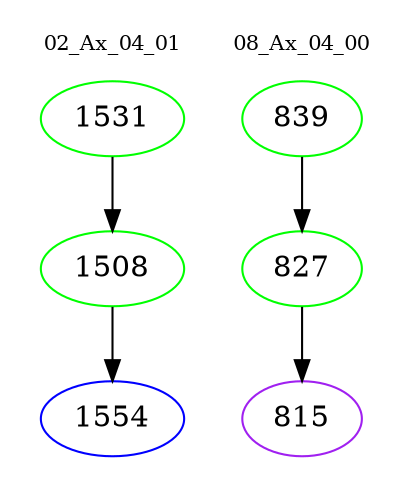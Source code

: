 digraph{
subgraph cluster_0 {
color = white
label = "02_Ax_04_01";
fontsize=10;
T0_1531 [label="1531", color="green"]
T0_1531 -> T0_1508 [color="black"]
T0_1508 [label="1508", color="green"]
T0_1508 -> T0_1554 [color="black"]
T0_1554 [label="1554", color="blue"]
}
subgraph cluster_1 {
color = white
label = "08_Ax_04_00";
fontsize=10;
T1_839 [label="839", color="green"]
T1_839 -> T1_827 [color="black"]
T1_827 [label="827", color="green"]
T1_827 -> T1_815 [color="black"]
T1_815 [label="815", color="purple"]
}
}
